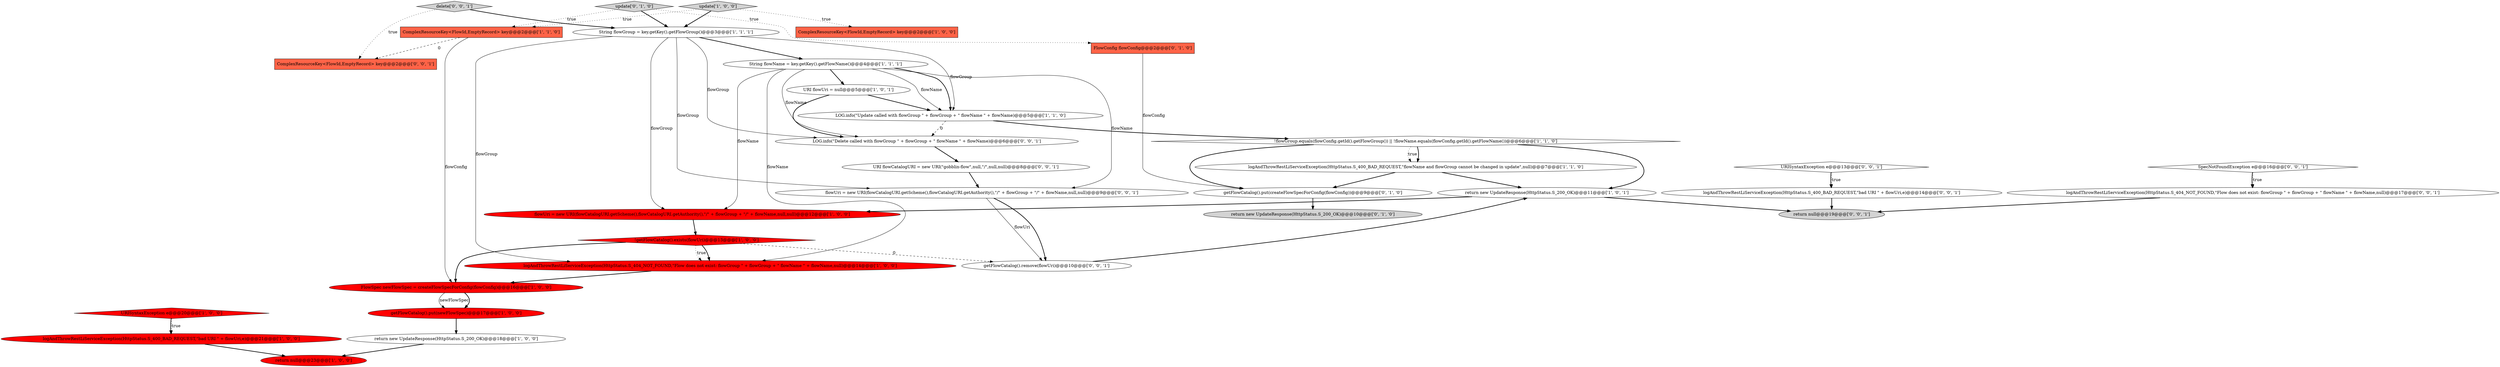 digraph {
9 [style = filled, label = "return new UpdateResponse(HttpStatus.S_200_OK)@@@11@@@['1', '0', '1']", fillcolor = white, shape = ellipse image = "AAA0AAABBB1BBB"];
6 [style = filled, label = "URISyntaxException e@@@20@@@['1', '0', '0']", fillcolor = red, shape = diamond image = "AAA1AAABBB1BBB"];
21 [style = filled, label = "update['0', '1', '0']", fillcolor = lightgray, shape = diamond image = "AAA0AAABBB2BBB"];
12 [style = filled, label = "ComplexResourceKey<FlowId,EmptyRecord> key@@@2@@@['1', '1', '0']", fillcolor = tomato, shape = box image = "AAA0AAABBB1BBB"];
17 [style = filled, label = "String flowGroup = key.getKey().getFlowGroup()@@@3@@@['1', '1', '1']", fillcolor = white, shape = ellipse image = "AAA0AAABBB1BBB"];
31 [style = filled, label = "getFlowCatalog().remove(flowUri)@@@10@@@['0', '0', '1']", fillcolor = white, shape = ellipse image = "AAA0AAABBB3BBB"];
10 [style = filled, label = "!flowGroup.equals(flowConfig.getId().getFlowGroup()) || !flowName.equals(flowConfig.getId().getFlowName())@@@6@@@['1', '1', '0']", fillcolor = white, shape = diamond image = "AAA0AAABBB1BBB"];
11 [style = filled, label = "logAndThrowRestLiServiceException(HttpStatus.S_400_BAD_REQUEST,\"bad URI \" + flowUri,e)@@@21@@@['1', '0', '0']", fillcolor = red, shape = ellipse image = "AAA1AAABBB1BBB"];
8 [style = filled, label = "!getFlowCatalog().exists(flowUri)@@@13@@@['1', '0', '0']", fillcolor = red, shape = diamond image = "AAA1AAABBB1BBB"];
22 [style = filled, label = "return new UpdateResponse(HttpStatus.S_200_OK)@@@10@@@['0', '1', '0']", fillcolor = lightgray, shape = ellipse image = "AAA0AAABBB2BBB"];
25 [style = filled, label = "LOG.info(\"Delete called with flowGroup \" + flowGroup + \" flowName \" + flowName)@@@6@@@['0', '0', '1']", fillcolor = white, shape = ellipse image = "AAA0AAABBB3BBB"];
15 [style = filled, label = "flowUri = new URI(flowCatalogURI.getScheme(),flowCatalogURI.getAuthority(),\"/\" + flowGroup + \"/\" + flowName,null,null)@@@12@@@['1', '0', '0']", fillcolor = red, shape = ellipse image = "AAA1AAABBB1BBB"];
23 [style = filled, label = "logAndThrowRestLiServiceException(HttpStatus.S_400_BAD_REQUEST,\"bad URI \" + flowUri,e)@@@14@@@['0', '0', '1']", fillcolor = white, shape = ellipse image = "AAA0AAABBB3BBB"];
18 [style = filled, label = "getFlowCatalog().put(newFlowSpec)@@@17@@@['1', '0', '0']", fillcolor = red, shape = ellipse image = "AAA1AAABBB1BBB"];
13 [style = filled, label = "FlowSpec newFlowSpec = createFlowSpecForConfig(flowConfig)@@@16@@@['1', '0', '0']", fillcolor = red, shape = ellipse image = "AAA1AAABBB1BBB"];
0 [style = filled, label = "String flowName = key.getKey().getFlowName()@@@4@@@['1', '1', '1']", fillcolor = white, shape = ellipse image = "AAA0AAABBB1BBB"];
19 [style = filled, label = "FlowConfig flowConfig@@@2@@@['0', '1', '0']", fillcolor = tomato, shape = box image = "AAA0AAABBB2BBB"];
20 [style = filled, label = "getFlowCatalog().put(createFlowSpecForConfig(flowConfig))@@@9@@@['0', '1', '0']", fillcolor = white, shape = ellipse image = "AAA0AAABBB2BBB"];
2 [style = filled, label = "return new UpdateResponse(HttpStatus.S_200_OK)@@@18@@@['1', '0', '0']", fillcolor = white, shape = ellipse image = "AAA0AAABBB1BBB"];
29 [style = filled, label = "ComplexResourceKey<FlowId,EmptyRecord> key@@@2@@@['0', '0', '1']", fillcolor = tomato, shape = box image = "AAA0AAABBB3BBB"];
24 [style = filled, label = "flowUri = new URI(flowCatalogURI.getScheme(),flowCatalogURI.getAuthority(),\"/\" + flowGroup + \"/\" + flowName,null,null)@@@9@@@['0', '0', '1']", fillcolor = white, shape = ellipse image = "AAA0AAABBB3BBB"];
27 [style = filled, label = "return null@@@19@@@['0', '0', '1']", fillcolor = lightgray, shape = ellipse image = "AAA0AAABBB3BBB"];
32 [style = filled, label = "URI flowCatalogURI = new URI(\"gobblin-flow\",null,\"/\",null,null)@@@8@@@['0', '0', '1']", fillcolor = white, shape = ellipse image = "AAA0AAABBB3BBB"];
1 [style = filled, label = "update['1', '0', '0']", fillcolor = lightgray, shape = diamond image = "AAA0AAABBB1BBB"];
26 [style = filled, label = "delete['0', '0', '1']", fillcolor = lightgray, shape = diamond image = "AAA0AAABBB3BBB"];
5 [style = filled, label = "return null@@@23@@@['1', '0', '0']", fillcolor = red, shape = ellipse image = "AAA1AAABBB1BBB"];
4 [style = filled, label = "logAndThrowRestLiServiceException(HttpStatus.S_404_NOT_FOUND,\"Flow does not exist: flowGroup \" + flowGroup + \" flowName \" + flowName,null)@@@14@@@['1', '0', '0']", fillcolor = red, shape = ellipse image = "AAA1AAABBB1BBB"];
14 [style = filled, label = "LOG.info(\"Update called with flowGroup \" + flowGroup + \" flowName \" + flowName)@@@5@@@['1', '1', '0']", fillcolor = white, shape = ellipse image = "AAA0AAABBB1BBB"];
16 [style = filled, label = "logAndThrowRestLiServiceException(HttpStatus.S_400_BAD_REQUEST,\"flowName and flowGroup cannot be changed in update\",null)@@@7@@@['1', '1', '0']", fillcolor = white, shape = ellipse image = "AAA0AAABBB1BBB"];
33 [style = filled, label = "URISyntaxException e@@@13@@@['0', '0', '1']", fillcolor = white, shape = diamond image = "AAA0AAABBB3BBB"];
28 [style = filled, label = "logAndThrowRestLiServiceException(HttpStatus.S_404_NOT_FOUND,\"Flow does not exist: flowGroup \" + flowGroup + \" flowName \" + flowName,null)@@@17@@@['0', '0', '1']", fillcolor = white, shape = ellipse image = "AAA0AAABBB3BBB"];
7 [style = filled, label = "URI flowUri = null@@@5@@@['1', '0', '1']", fillcolor = white, shape = ellipse image = "AAA0AAABBB1BBB"];
30 [style = filled, label = "SpecNotFoundException e@@@16@@@['0', '0', '1']", fillcolor = white, shape = diamond image = "AAA0AAABBB3BBB"];
3 [style = filled, label = "ComplexResourceKey<FlowId,EmptyRecord> key@@@2@@@['1', '0', '0']", fillcolor = tomato, shape = box image = "AAA0AAABBB1BBB"];
21->12 [style = dotted, label="true"];
10->20 [style = bold, label=""];
17->25 [style = solid, label="flowGroup"];
23->27 [style = bold, label=""];
26->17 [style = bold, label=""];
17->14 [style = solid, label="flowGroup"];
31->9 [style = bold, label=""];
14->25 [style = dashed, label="0"];
12->13 [style = solid, label="flowConfig"];
4->13 [style = bold, label=""];
24->31 [style = solid, label="flowUri"];
25->32 [style = bold, label=""];
14->10 [style = bold, label=""];
18->2 [style = bold, label=""];
8->4 [style = dotted, label="true"];
0->24 [style = solid, label="flowName"];
1->17 [style = bold, label=""];
20->22 [style = bold, label=""];
0->7 [style = bold, label=""];
7->14 [style = bold, label=""];
9->27 [style = bold, label=""];
33->23 [style = bold, label=""];
1->3 [style = dotted, label="true"];
11->5 [style = bold, label=""];
0->4 [style = solid, label="flowName"];
0->14 [style = bold, label=""];
33->23 [style = dotted, label="true"];
17->0 [style = bold, label=""];
30->28 [style = bold, label=""];
10->16 [style = bold, label=""];
0->25 [style = solid, label="flowName"];
24->31 [style = bold, label=""];
9->15 [style = bold, label=""];
6->11 [style = bold, label=""];
21->19 [style = dotted, label="true"];
17->15 [style = solid, label="flowGroup"];
1->12 [style = dotted, label="true"];
8->31 [style = dashed, label="0"];
12->29 [style = dashed, label="0"];
13->18 [style = solid, label="newFlowSpec"];
26->29 [style = dotted, label="true"];
10->9 [style = bold, label=""];
7->25 [style = bold, label=""];
13->18 [style = bold, label=""];
8->4 [style = bold, label=""];
28->27 [style = bold, label=""];
6->11 [style = dotted, label="true"];
17->4 [style = solid, label="flowGroup"];
19->20 [style = solid, label="flowConfig"];
30->28 [style = dotted, label="true"];
16->20 [style = bold, label=""];
32->24 [style = bold, label=""];
10->16 [style = dotted, label="true"];
17->24 [style = solid, label="flowGroup"];
0->14 [style = solid, label="flowName"];
15->8 [style = bold, label=""];
16->9 [style = bold, label=""];
0->15 [style = solid, label="flowName"];
21->17 [style = bold, label=""];
8->13 [style = bold, label=""];
2->5 [style = bold, label=""];
}
